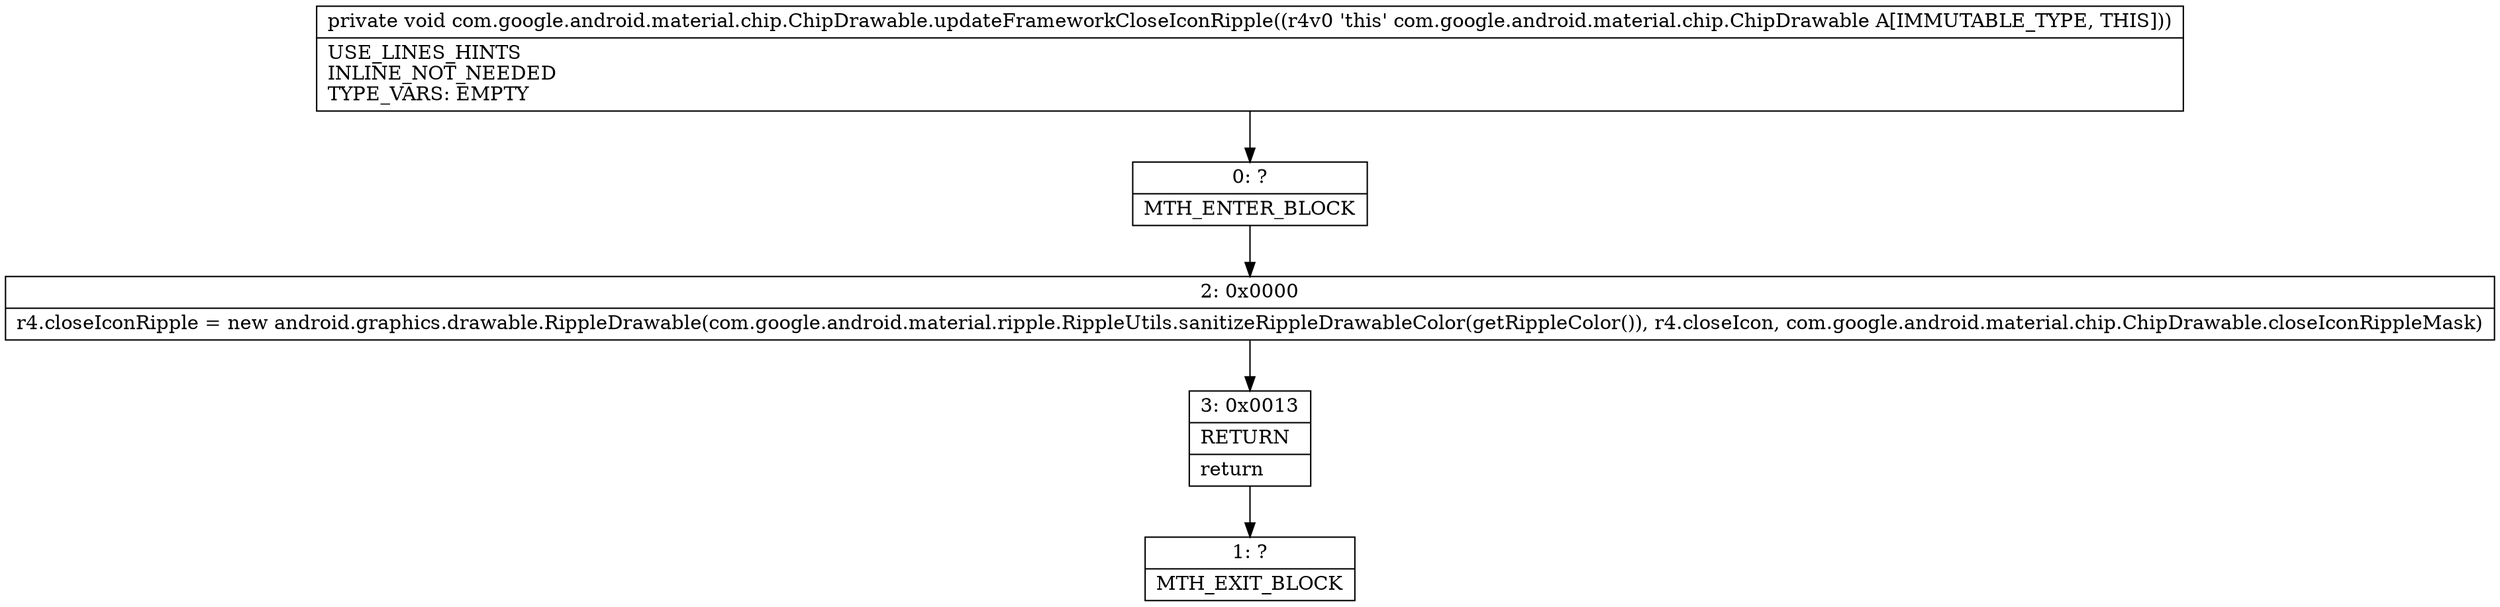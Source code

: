 digraph "CFG forcom.google.android.material.chip.ChipDrawable.updateFrameworkCloseIconRipple()V" {
Node_0 [shape=record,label="{0\:\ ?|MTH_ENTER_BLOCK\l}"];
Node_2 [shape=record,label="{2\:\ 0x0000|r4.closeIconRipple = new android.graphics.drawable.RippleDrawable(com.google.android.material.ripple.RippleUtils.sanitizeRippleDrawableColor(getRippleColor()), r4.closeIcon, com.google.android.material.chip.ChipDrawable.closeIconRippleMask)\l}"];
Node_3 [shape=record,label="{3\:\ 0x0013|RETURN\l|return\l}"];
Node_1 [shape=record,label="{1\:\ ?|MTH_EXIT_BLOCK\l}"];
MethodNode[shape=record,label="{private void com.google.android.material.chip.ChipDrawable.updateFrameworkCloseIconRipple((r4v0 'this' com.google.android.material.chip.ChipDrawable A[IMMUTABLE_TYPE, THIS]))  | USE_LINES_HINTS\lINLINE_NOT_NEEDED\lTYPE_VARS: EMPTY\l}"];
MethodNode -> Node_0;Node_0 -> Node_2;
Node_2 -> Node_3;
Node_3 -> Node_1;
}

